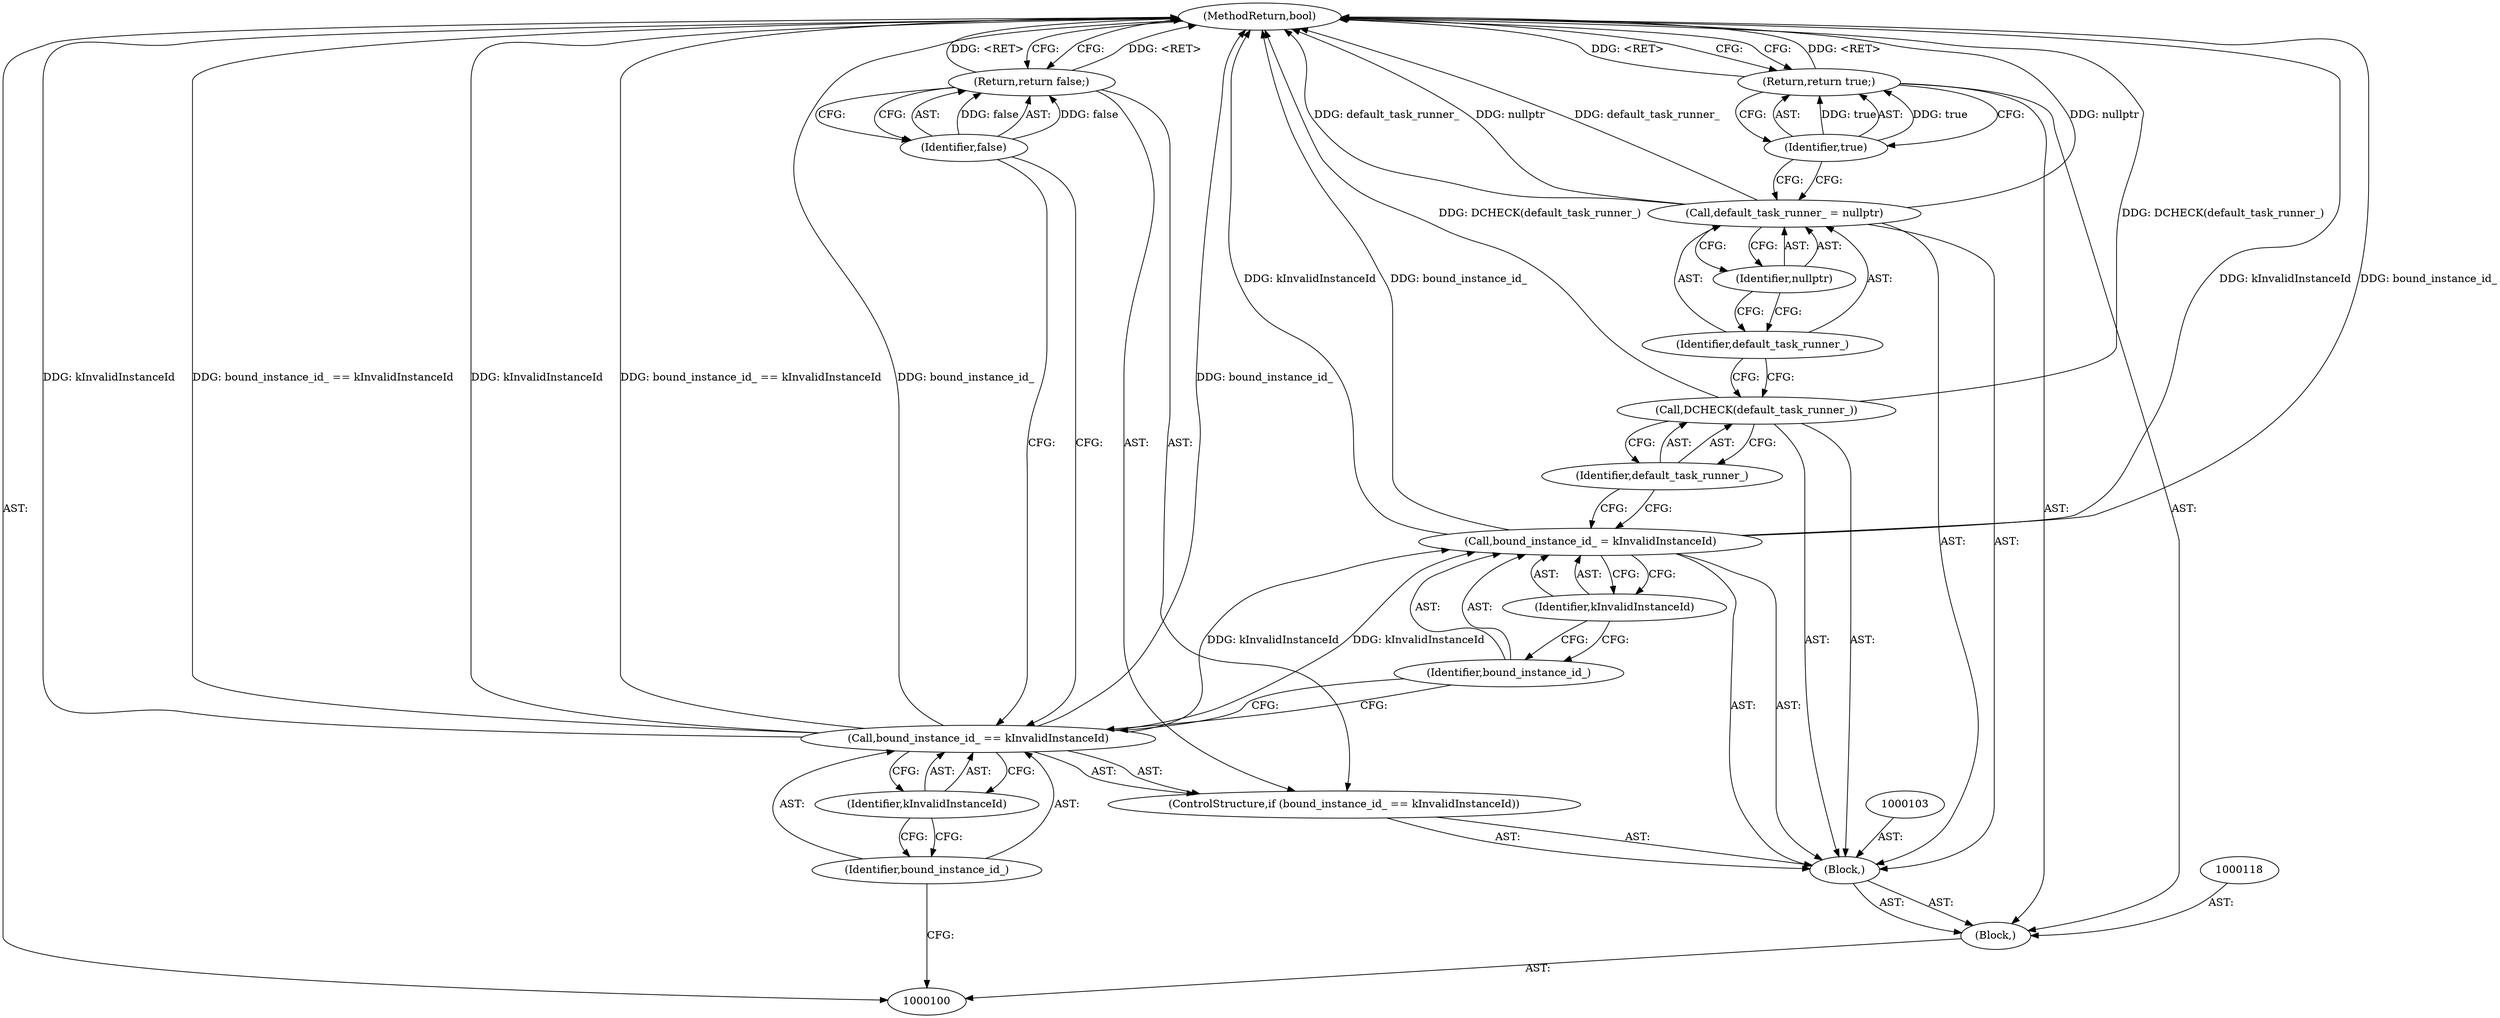 digraph "1_Chrome_94fef6e2a56ef5b3ed0dc0fd94e6ad52267067fb_1" {
"1000121" [label="(MethodReturn,bool)"];
"1000101" [label="(Block,)"];
"1000120" [label="(Identifier,true)"];
"1000119" [label="(Return,return true;)"];
"1000102" [label="(Block,)"];
"1000107" [label="(Identifier,kInvalidInstanceId)"];
"1000104" [label="(ControlStructure,if (bound_instance_id_ == kInvalidInstanceId))"];
"1000105" [label="(Call,bound_instance_id_ == kInvalidInstanceId)"];
"1000106" [label="(Identifier,bound_instance_id_)"];
"1000109" [label="(Identifier,false)"];
"1000108" [label="(Return,return false;)"];
"1000112" [label="(Identifier,kInvalidInstanceId)"];
"1000110" [label="(Call,bound_instance_id_ = kInvalidInstanceId)"];
"1000111" [label="(Identifier,bound_instance_id_)"];
"1000114" [label="(Identifier,default_task_runner_)"];
"1000113" [label="(Call,DCHECK(default_task_runner_))"];
"1000117" [label="(Identifier,nullptr)"];
"1000115" [label="(Call,default_task_runner_ = nullptr)"];
"1000116" [label="(Identifier,default_task_runner_)"];
"1000121" -> "1000100"  [label="AST: "];
"1000121" -> "1000108"  [label="CFG: "];
"1000121" -> "1000119"  [label="CFG: "];
"1000119" -> "1000121"  [label="DDG: <RET>"];
"1000108" -> "1000121"  [label="DDG: <RET>"];
"1000115" -> "1000121"  [label="DDG: nullptr"];
"1000115" -> "1000121"  [label="DDG: default_task_runner_"];
"1000105" -> "1000121"  [label="DDG: kInvalidInstanceId"];
"1000105" -> "1000121"  [label="DDG: bound_instance_id_ == kInvalidInstanceId"];
"1000105" -> "1000121"  [label="DDG: bound_instance_id_"];
"1000110" -> "1000121"  [label="DDG: kInvalidInstanceId"];
"1000110" -> "1000121"  [label="DDG: bound_instance_id_"];
"1000113" -> "1000121"  [label="DDG: DCHECK(default_task_runner_)"];
"1000101" -> "1000100"  [label="AST: "];
"1000102" -> "1000101"  [label="AST: "];
"1000118" -> "1000101"  [label="AST: "];
"1000119" -> "1000101"  [label="AST: "];
"1000120" -> "1000119"  [label="AST: "];
"1000120" -> "1000115"  [label="CFG: "];
"1000119" -> "1000120"  [label="CFG: "];
"1000120" -> "1000119"  [label="DDG: true"];
"1000119" -> "1000101"  [label="AST: "];
"1000119" -> "1000120"  [label="CFG: "];
"1000120" -> "1000119"  [label="AST: "];
"1000121" -> "1000119"  [label="CFG: "];
"1000119" -> "1000121"  [label="DDG: <RET>"];
"1000120" -> "1000119"  [label="DDG: true"];
"1000102" -> "1000101"  [label="AST: "];
"1000103" -> "1000102"  [label="AST: "];
"1000104" -> "1000102"  [label="AST: "];
"1000110" -> "1000102"  [label="AST: "];
"1000113" -> "1000102"  [label="AST: "];
"1000115" -> "1000102"  [label="AST: "];
"1000107" -> "1000105"  [label="AST: "];
"1000107" -> "1000106"  [label="CFG: "];
"1000105" -> "1000107"  [label="CFG: "];
"1000104" -> "1000102"  [label="AST: "];
"1000105" -> "1000104"  [label="AST: "];
"1000108" -> "1000104"  [label="AST: "];
"1000105" -> "1000104"  [label="AST: "];
"1000105" -> "1000107"  [label="CFG: "];
"1000106" -> "1000105"  [label="AST: "];
"1000107" -> "1000105"  [label="AST: "];
"1000109" -> "1000105"  [label="CFG: "];
"1000111" -> "1000105"  [label="CFG: "];
"1000105" -> "1000121"  [label="DDG: kInvalidInstanceId"];
"1000105" -> "1000121"  [label="DDG: bound_instance_id_ == kInvalidInstanceId"];
"1000105" -> "1000121"  [label="DDG: bound_instance_id_"];
"1000105" -> "1000110"  [label="DDG: kInvalidInstanceId"];
"1000106" -> "1000105"  [label="AST: "];
"1000106" -> "1000100"  [label="CFG: "];
"1000107" -> "1000106"  [label="CFG: "];
"1000109" -> "1000108"  [label="AST: "];
"1000109" -> "1000105"  [label="CFG: "];
"1000108" -> "1000109"  [label="CFG: "];
"1000109" -> "1000108"  [label="DDG: false"];
"1000108" -> "1000104"  [label="AST: "];
"1000108" -> "1000109"  [label="CFG: "];
"1000109" -> "1000108"  [label="AST: "];
"1000121" -> "1000108"  [label="CFG: "];
"1000108" -> "1000121"  [label="DDG: <RET>"];
"1000109" -> "1000108"  [label="DDG: false"];
"1000112" -> "1000110"  [label="AST: "];
"1000112" -> "1000111"  [label="CFG: "];
"1000110" -> "1000112"  [label="CFG: "];
"1000110" -> "1000102"  [label="AST: "];
"1000110" -> "1000112"  [label="CFG: "];
"1000111" -> "1000110"  [label="AST: "];
"1000112" -> "1000110"  [label="AST: "];
"1000114" -> "1000110"  [label="CFG: "];
"1000110" -> "1000121"  [label="DDG: kInvalidInstanceId"];
"1000110" -> "1000121"  [label="DDG: bound_instance_id_"];
"1000105" -> "1000110"  [label="DDG: kInvalidInstanceId"];
"1000111" -> "1000110"  [label="AST: "];
"1000111" -> "1000105"  [label="CFG: "];
"1000112" -> "1000111"  [label="CFG: "];
"1000114" -> "1000113"  [label="AST: "];
"1000114" -> "1000110"  [label="CFG: "];
"1000113" -> "1000114"  [label="CFG: "];
"1000113" -> "1000102"  [label="AST: "];
"1000113" -> "1000114"  [label="CFG: "];
"1000114" -> "1000113"  [label="AST: "];
"1000116" -> "1000113"  [label="CFG: "];
"1000113" -> "1000121"  [label="DDG: DCHECK(default_task_runner_)"];
"1000117" -> "1000115"  [label="AST: "];
"1000117" -> "1000116"  [label="CFG: "];
"1000115" -> "1000117"  [label="CFG: "];
"1000115" -> "1000102"  [label="AST: "];
"1000115" -> "1000117"  [label="CFG: "];
"1000116" -> "1000115"  [label="AST: "];
"1000117" -> "1000115"  [label="AST: "];
"1000120" -> "1000115"  [label="CFG: "];
"1000115" -> "1000121"  [label="DDG: nullptr"];
"1000115" -> "1000121"  [label="DDG: default_task_runner_"];
"1000116" -> "1000115"  [label="AST: "];
"1000116" -> "1000113"  [label="CFG: "];
"1000117" -> "1000116"  [label="CFG: "];
}
